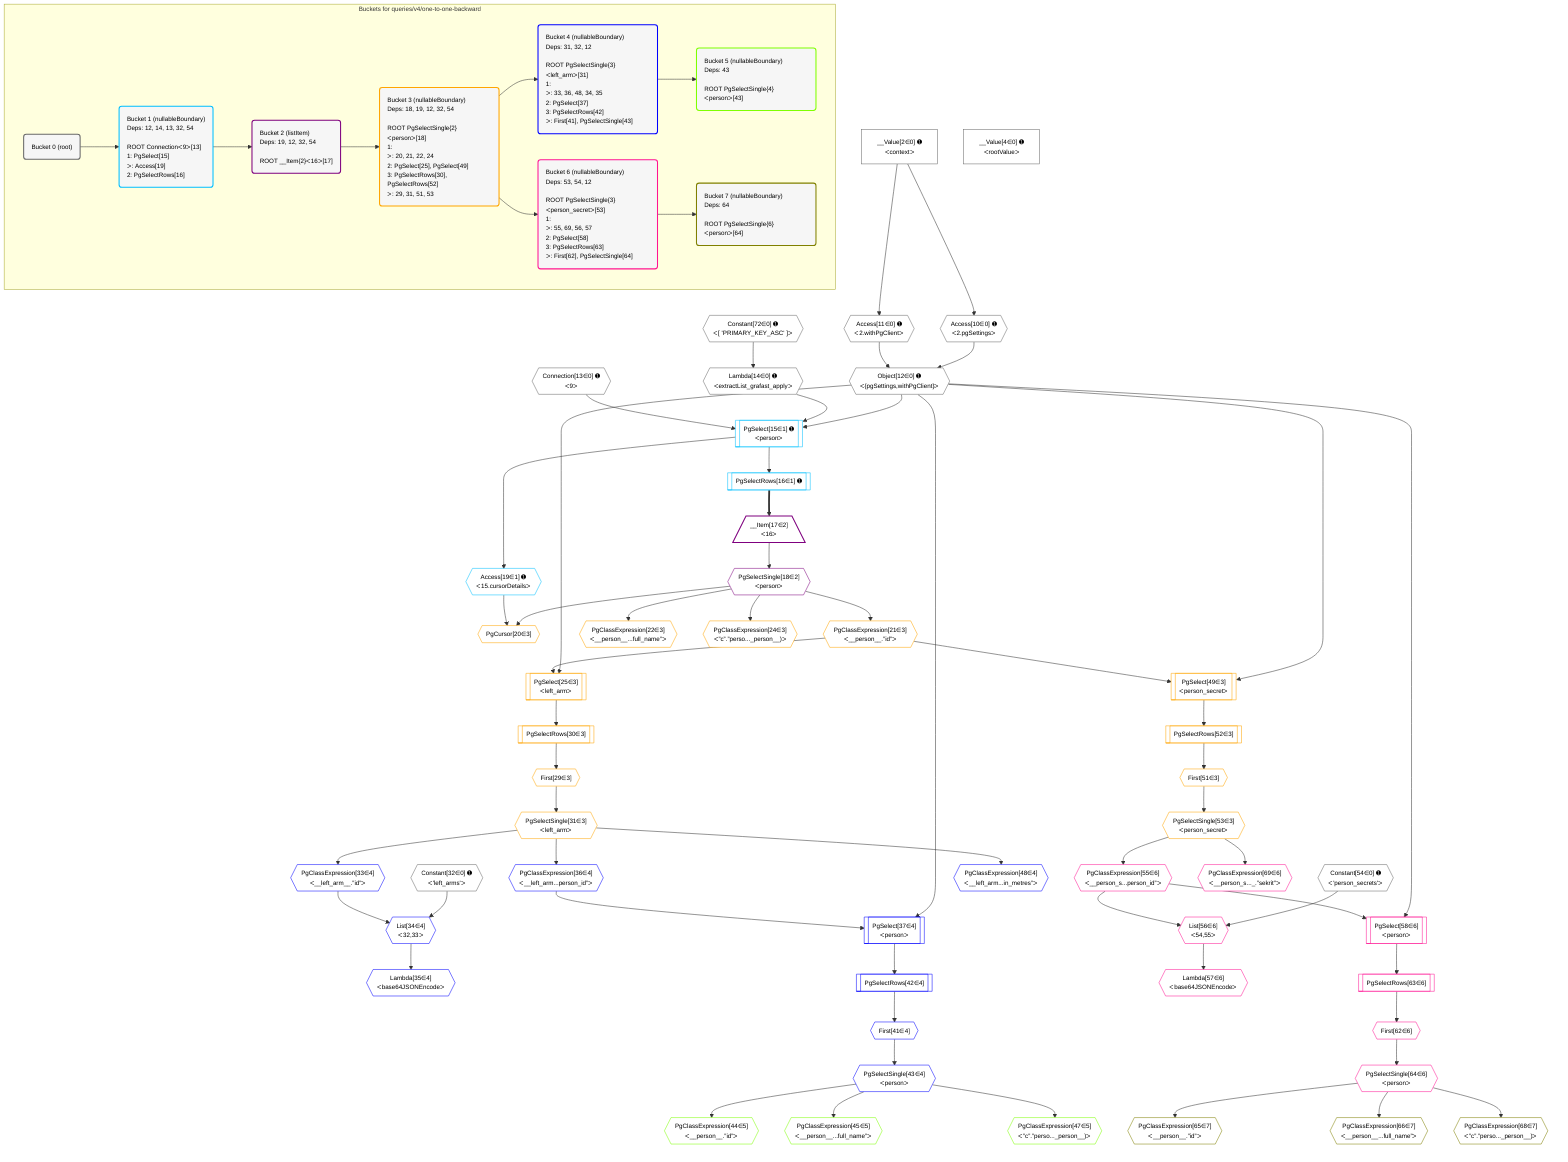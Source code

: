 %%{init: {'themeVariables': { 'fontSize': '12px'}}}%%
graph TD
    classDef path fill:#eee,stroke:#000,color:#000
    classDef plan fill:#fff,stroke-width:1px,color:#000
    classDef itemplan fill:#fff,stroke-width:2px,color:#000
    classDef unbatchedplan fill:#dff,stroke-width:1px,color:#000
    classDef sideeffectplan fill:#fcc,stroke-width:2px,color:#000
    classDef bucket fill:#f6f6f6,color:#000,stroke-width:2px,text-align:left


    %% plan dependencies
    Object12{{"Object[12∈0] ➊<br />ᐸ{pgSettings,withPgClient}ᐳ"}}:::plan
    Access10{{"Access[10∈0] ➊<br />ᐸ2.pgSettingsᐳ"}}:::plan
    Access11{{"Access[11∈0] ➊<br />ᐸ2.withPgClientᐳ"}}:::plan
    Access10 & Access11 --> Object12
    __Value2["__Value[2∈0] ➊<br />ᐸcontextᐳ"]:::plan
    __Value2 --> Access10
    __Value2 --> Access11
    Lambda14{{"Lambda[14∈0] ➊<br />ᐸextractList_grafast_applyᐳ"}}:::plan
    Constant72{{"Constant[72∈0] ➊<br />ᐸ[ 'PRIMARY_KEY_ASC' ]ᐳ"}}:::plan
    Constant72 --> Lambda14
    __Value4["__Value[4∈0] ➊<br />ᐸrootValueᐳ"]:::plan
    Connection13{{"Connection[13∈0] ➊<br />ᐸ9ᐳ"}}:::plan
    Constant32{{"Constant[32∈0] ➊<br />ᐸ'left_arms'ᐳ"}}:::plan
    Constant54{{"Constant[54∈0] ➊<br />ᐸ'person_secrets'ᐳ"}}:::plan
    PgSelect15[["PgSelect[15∈1] ➊<br />ᐸpersonᐳ"]]:::plan
    Object12 & Lambda14 & Connection13 --> PgSelect15
    PgSelectRows16[["PgSelectRows[16∈1] ➊"]]:::plan
    PgSelect15 --> PgSelectRows16
    Access19{{"Access[19∈1] ➊<br />ᐸ15.cursorDetailsᐳ"}}:::plan
    PgSelect15 --> Access19
    __Item17[/"__Item[17∈2]<br />ᐸ16ᐳ"\]:::itemplan
    PgSelectRows16 ==> __Item17
    PgSelectSingle18{{"PgSelectSingle[18∈2]<br />ᐸpersonᐳ"}}:::plan
    __Item17 --> PgSelectSingle18
    PgCursor20{{"PgCursor[20∈3]"}}:::plan
    PgSelectSingle18 & Access19 --> PgCursor20
    PgSelect25[["PgSelect[25∈3]<br />ᐸleft_armᐳ"]]:::plan
    PgClassExpression21{{"PgClassExpression[21∈3]<br />ᐸ__person__.”id”ᐳ"}}:::plan
    Object12 & PgClassExpression21 --> PgSelect25
    PgSelect49[["PgSelect[49∈3]<br />ᐸperson_secretᐳ"]]:::plan
    Object12 & PgClassExpression21 --> PgSelect49
    PgSelectSingle18 --> PgClassExpression21
    PgClassExpression22{{"PgClassExpression[22∈3]<br />ᐸ__person__...full_name”ᐳ"}}:::plan
    PgSelectSingle18 --> PgClassExpression22
    PgClassExpression24{{"PgClassExpression[24∈3]<br />ᐸ”c”.”perso..._person__)ᐳ"}}:::plan
    PgSelectSingle18 --> PgClassExpression24
    First29{{"First[29∈3]"}}:::plan
    PgSelectRows30[["PgSelectRows[30∈3]"]]:::plan
    PgSelectRows30 --> First29
    PgSelect25 --> PgSelectRows30
    PgSelectSingle31{{"PgSelectSingle[31∈3]<br />ᐸleft_armᐳ"}}:::plan
    First29 --> PgSelectSingle31
    First51{{"First[51∈3]"}}:::plan
    PgSelectRows52[["PgSelectRows[52∈3]"]]:::plan
    PgSelectRows52 --> First51
    PgSelect49 --> PgSelectRows52
    PgSelectSingle53{{"PgSelectSingle[53∈3]<br />ᐸperson_secretᐳ"}}:::plan
    First51 --> PgSelectSingle53
    List34{{"List[34∈4]<br />ᐸ32,33ᐳ"}}:::plan
    PgClassExpression33{{"PgClassExpression[33∈4]<br />ᐸ__left_arm__.”id”ᐳ"}}:::plan
    Constant32 & PgClassExpression33 --> List34
    PgSelect37[["PgSelect[37∈4]<br />ᐸpersonᐳ"]]:::plan
    PgClassExpression36{{"PgClassExpression[36∈4]<br />ᐸ__left_arm...person_id”ᐳ"}}:::plan
    Object12 & PgClassExpression36 --> PgSelect37
    PgSelectSingle31 --> PgClassExpression33
    Lambda35{{"Lambda[35∈4]<br />ᐸbase64JSONEncodeᐳ"}}:::plan
    List34 --> Lambda35
    PgSelectSingle31 --> PgClassExpression36
    First41{{"First[41∈4]"}}:::plan
    PgSelectRows42[["PgSelectRows[42∈4]"]]:::plan
    PgSelectRows42 --> First41
    PgSelect37 --> PgSelectRows42
    PgSelectSingle43{{"PgSelectSingle[43∈4]<br />ᐸpersonᐳ"}}:::plan
    First41 --> PgSelectSingle43
    PgClassExpression48{{"PgClassExpression[48∈4]<br />ᐸ__left_arm...in_metres”ᐳ"}}:::plan
    PgSelectSingle31 --> PgClassExpression48
    PgClassExpression44{{"PgClassExpression[44∈5]<br />ᐸ__person__.”id”ᐳ"}}:::plan
    PgSelectSingle43 --> PgClassExpression44
    PgClassExpression45{{"PgClassExpression[45∈5]<br />ᐸ__person__...full_name”ᐳ"}}:::plan
    PgSelectSingle43 --> PgClassExpression45
    PgClassExpression47{{"PgClassExpression[47∈5]<br />ᐸ”c”.”perso..._person__)ᐳ"}}:::plan
    PgSelectSingle43 --> PgClassExpression47
    List56{{"List[56∈6]<br />ᐸ54,55ᐳ"}}:::plan
    PgClassExpression55{{"PgClassExpression[55∈6]<br />ᐸ__person_s...person_id”ᐳ"}}:::plan
    Constant54 & PgClassExpression55 --> List56
    PgSelect58[["PgSelect[58∈6]<br />ᐸpersonᐳ"]]:::plan
    Object12 & PgClassExpression55 --> PgSelect58
    PgSelectSingle53 --> PgClassExpression55
    Lambda57{{"Lambda[57∈6]<br />ᐸbase64JSONEncodeᐳ"}}:::plan
    List56 --> Lambda57
    First62{{"First[62∈6]"}}:::plan
    PgSelectRows63[["PgSelectRows[63∈6]"]]:::plan
    PgSelectRows63 --> First62
    PgSelect58 --> PgSelectRows63
    PgSelectSingle64{{"PgSelectSingle[64∈6]<br />ᐸpersonᐳ"}}:::plan
    First62 --> PgSelectSingle64
    PgClassExpression69{{"PgClassExpression[69∈6]<br />ᐸ__person_s..._.”sekrit”ᐳ"}}:::plan
    PgSelectSingle53 --> PgClassExpression69
    PgClassExpression65{{"PgClassExpression[65∈7]<br />ᐸ__person__.”id”ᐳ"}}:::plan
    PgSelectSingle64 --> PgClassExpression65
    PgClassExpression66{{"PgClassExpression[66∈7]<br />ᐸ__person__...full_name”ᐳ"}}:::plan
    PgSelectSingle64 --> PgClassExpression66
    PgClassExpression68{{"PgClassExpression[68∈7]<br />ᐸ”c”.”perso..._person__)ᐳ"}}:::plan
    PgSelectSingle64 --> PgClassExpression68

    %% define steps

    subgraph "Buckets for queries/v4/one-to-one-backward"
    Bucket0("Bucket 0 (root)"):::bucket
    classDef bucket0 stroke:#696969
    class Bucket0,__Value2,__Value4,Access10,Access11,Object12,Connection13,Lambda14,Constant32,Constant54,Constant72 bucket0
    Bucket1("Bucket 1 (nullableBoundary)<br />Deps: 12, 14, 13, 32, 54<br /><br />ROOT Connectionᐸ9ᐳ[13]<br />1: PgSelect[15]<br />ᐳ: Access[19]<br />2: PgSelectRows[16]"):::bucket
    classDef bucket1 stroke:#00bfff
    class Bucket1,PgSelect15,PgSelectRows16,Access19 bucket1
    Bucket2("Bucket 2 (listItem)<br />Deps: 19, 12, 32, 54<br /><br />ROOT __Item{2}ᐸ16ᐳ[17]"):::bucket
    classDef bucket2 stroke:#7f007f
    class Bucket2,__Item17,PgSelectSingle18 bucket2
    Bucket3("Bucket 3 (nullableBoundary)<br />Deps: 18, 19, 12, 32, 54<br /><br />ROOT PgSelectSingle{2}ᐸpersonᐳ[18]<br />1: <br />ᐳ: 20, 21, 22, 24<br />2: PgSelect[25], PgSelect[49]<br />3: PgSelectRows[30], PgSelectRows[52]<br />ᐳ: 29, 31, 51, 53"):::bucket
    classDef bucket3 stroke:#ffa500
    class Bucket3,PgCursor20,PgClassExpression21,PgClassExpression22,PgClassExpression24,PgSelect25,First29,PgSelectRows30,PgSelectSingle31,PgSelect49,First51,PgSelectRows52,PgSelectSingle53 bucket3
    Bucket4("Bucket 4 (nullableBoundary)<br />Deps: 31, 32, 12<br /><br />ROOT PgSelectSingle{3}ᐸleft_armᐳ[31]<br />1: <br />ᐳ: 33, 36, 48, 34, 35<br />2: PgSelect[37]<br />3: PgSelectRows[42]<br />ᐳ: First[41], PgSelectSingle[43]"):::bucket
    classDef bucket4 stroke:#0000ff
    class Bucket4,PgClassExpression33,List34,Lambda35,PgClassExpression36,PgSelect37,First41,PgSelectRows42,PgSelectSingle43,PgClassExpression48 bucket4
    Bucket5("Bucket 5 (nullableBoundary)<br />Deps: 43<br /><br />ROOT PgSelectSingle{4}ᐸpersonᐳ[43]"):::bucket
    classDef bucket5 stroke:#7fff00
    class Bucket5,PgClassExpression44,PgClassExpression45,PgClassExpression47 bucket5
    Bucket6("Bucket 6 (nullableBoundary)<br />Deps: 53, 54, 12<br /><br />ROOT PgSelectSingle{3}ᐸperson_secretᐳ[53]<br />1: <br />ᐳ: 55, 69, 56, 57<br />2: PgSelect[58]<br />3: PgSelectRows[63]<br />ᐳ: First[62], PgSelectSingle[64]"):::bucket
    classDef bucket6 stroke:#ff1493
    class Bucket6,PgClassExpression55,List56,Lambda57,PgSelect58,First62,PgSelectRows63,PgSelectSingle64,PgClassExpression69 bucket6
    Bucket7("Bucket 7 (nullableBoundary)<br />Deps: 64<br /><br />ROOT PgSelectSingle{6}ᐸpersonᐳ[64]"):::bucket
    classDef bucket7 stroke:#808000
    class Bucket7,PgClassExpression65,PgClassExpression66,PgClassExpression68 bucket7
    Bucket0 --> Bucket1
    Bucket1 --> Bucket2
    Bucket2 --> Bucket3
    Bucket3 --> Bucket4 & Bucket6
    Bucket4 --> Bucket5
    Bucket6 --> Bucket7
    end